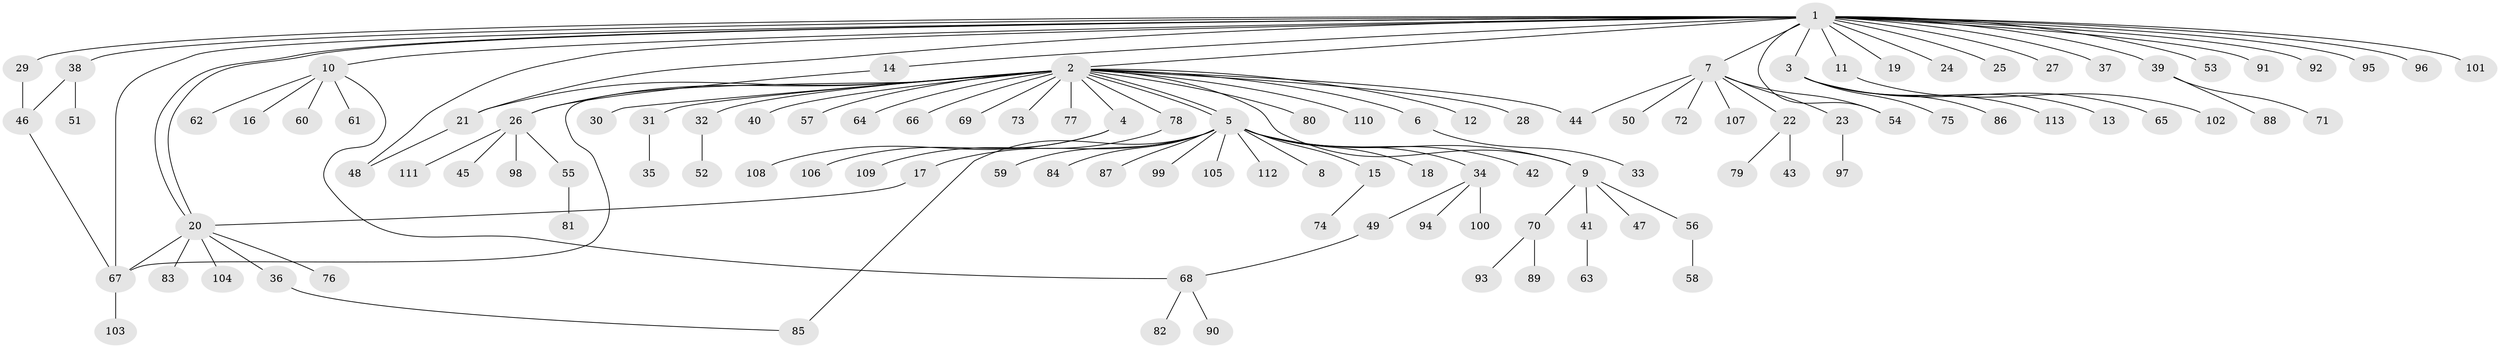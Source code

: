 // coarse degree distribution, {28: 0.011111111111111112, 25: 0.011111111111111112, 2: 0.13333333333333333, 15: 0.011111111111111112, 9: 0.011111111111111112, 1: 0.7333333333333333, 6: 0.011111111111111112, 5: 0.022222222222222223, 7: 0.011111111111111112, 3: 0.022222222222222223, 4: 0.022222222222222223}
// Generated by graph-tools (version 1.1) at 2025/41/03/06/25 10:41:45]
// undirected, 113 vertices, 127 edges
graph export_dot {
graph [start="1"]
  node [color=gray90,style=filled];
  1;
  2;
  3;
  4;
  5;
  6;
  7;
  8;
  9;
  10;
  11;
  12;
  13;
  14;
  15;
  16;
  17;
  18;
  19;
  20;
  21;
  22;
  23;
  24;
  25;
  26;
  27;
  28;
  29;
  30;
  31;
  32;
  33;
  34;
  35;
  36;
  37;
  38;
  39;
  40;
  41;
  42;
  43;
  44;
  45;
  46;
  47;
  48;
  49;
  50;
  51;
  52;
  53;
  54;
  55;
  56;
  57;
  58;
  59;
  60;
  61;
  62;
  63;
  64;
  65;
  66;
  67;
  68;
  69;
  70;
  71;
  72;
  73;
  74;
  75;
  76;
  77;
  78;
  79;
  80;
  81;
  82;
  83;
  84;
  85;
  86;
  87;
  88;
  89;
  90;
  91;
  92;
  93;
  94;
  95;
  96;
  97;
  98;
  99;
  100;
  101;
  102;
  103;
  104;
  105;
  106;
  107;
  108;
  109;
  110;
  111;
  112;
  113;
  1 -- 2;
  1 -- 3;
  1 -- 7;
  1 -- 10;
  1 -- 11;
  1 -- 14;
  1 -- 19;
  1 -- 20;
  1 -- 20;
  1 -- 21;
  1 -- 24;
  1 -- 25;
  1 -- 27;
  1 -- 29;
  1 -- 37;
  1 -- 38;
  1 -- 39;
  1 -- 48;
  1 -- 53;
  1 -- 54;
  1 -- 67;
  1 -- 91;
  1 -- 92;
  1 -- 95;
  1 -- 96;
  1 -- 101;
  2 -- 4;
  2 -- 5;
  2 -- 5;
  2 -- 6;
  2 -- 9;
  2 -- 12;
  2 -- 21;
  2 -- 26;
  2 -- 28;
  2 -- 30;
  2 -- 31;
  2 -- 32;
  2 -- 40;
  2 -- 44;
  2 -- 57;
  2 -- 64;
  2 -- 66;
  2 -- 67;
  2 -- 69;
  2 -- 73;
  2 -- 77;
  2 -- 78;
  2 -- 80;
  2 -- 110;
  3 -- 13;
  3 -- 65;
  3 -- 75;
  3 -- 86;
  3 -- 113;
  4 -- 106;
  4 -- 108;
  5 -- 8;
  5 -- 9;
  5 -- 15;
  5 -- 17;
  5 -- 18;
  5 -- 34;
  5 -- 42;
  5 -- 59;
  5 -- 84;
  5 -- 85;
  5 -- 87;
  5 -- 99;
  5 -- 105;
  5 -- 112;
  6 -- 33;
  7 -- 22;
  7 -- 23;
  7 -- 44;
  7 -- 50;
  7 -- 54;
  7 -- 72;
  7 -- 107;
  9 -- 41;
  9 -- 47;
  9 -- 56;
  9 -- 70;
  10 -- 16;
  10 -- 60;
  10 -- 61;
  10 -- 62;
  10 -- 68;
  11 -- 102;
  14 -- 26;
  15 -- 74;
  17 -- 20;
  20 -- 36;
  20 -- 67;
  20 -- 76;
  20 -- 83;
  20 -- 104;
  21 -- 48;
  22 -- 43;
  22 -- 79;
  23 -- 97;
  26 -- 45;
  26 -- 55;
  26 -- 98;
  26 -- 111;
  29 -- 46;
  31 -- 35;
  32 -- 52;
  34 -- 49;
  34 -- 94;
  34 -- 100;
  36 -- 85;
  38 -- 46;
  38 -- 51;
  39 -- 71;
  39 -- 88;
  41 -- 63;
  46 -- 67;
  49 -- 68;
  55 -- 81;
  56 -- 58;
  67 -- 103;
  68 -- 82;
  68 -- 90;
  70 -- 89;
  70 -- 93;
  78 -- 109;
}
